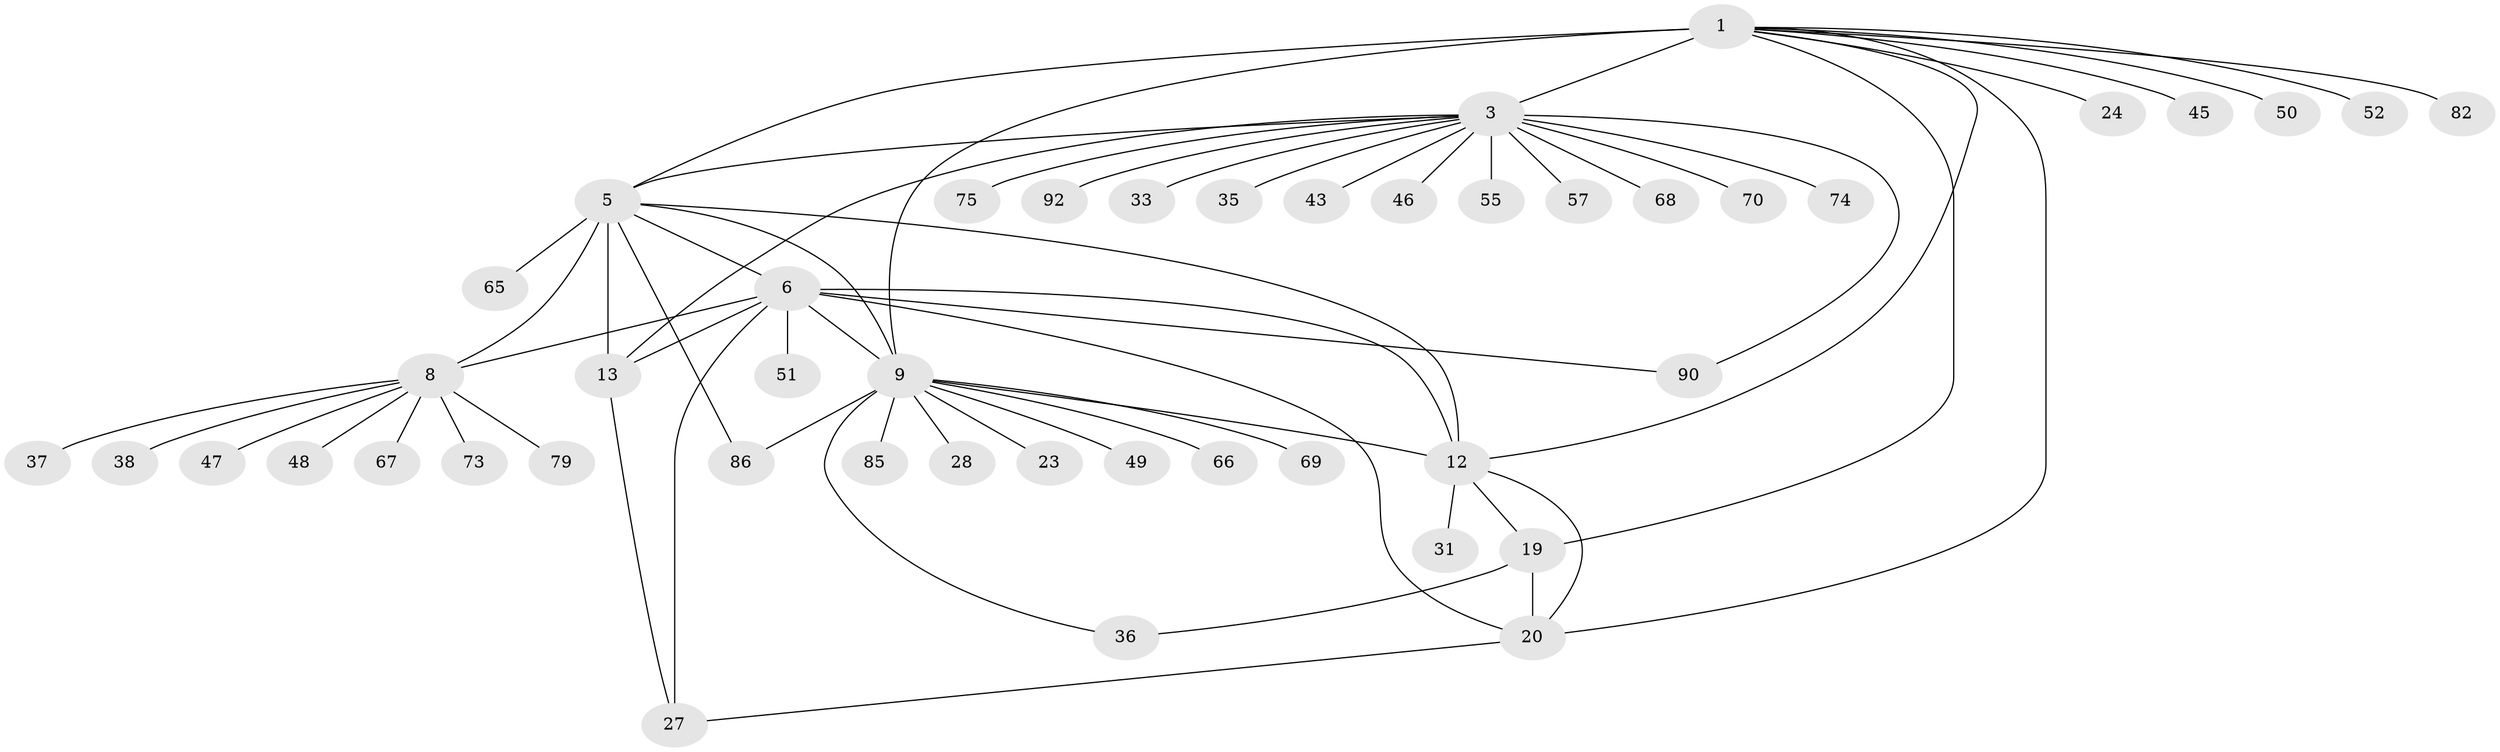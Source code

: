 // original degree distribution, {10: 0.03260869565217391, 9: 0.010869565217391304, 3: 0.010869565217391304, 4: 0.03260869565217391, 6: 0.03260869565217391, 7: 0.03260869565217391, 11: 0.010869565217391304, 15: 0.010869565217391304, 5: 0.043478260869565216, 8: 0.021739130434782608, 1: 0.5978260869565217, 2: 0.16304347826086957}
// Generated by graph-tools (version 1.1) at 2025/16/03/09/25 04:16:05]
// undirected, 46 vertices, 63 edges
graph export_dot {
graph [start="1"]
  node [color=gray90,style=filled];
  1 [super="+17+44+2+41"];
  3 [super="+4+14"];
  5 [super="+7+16"];
  6 [super="+10"];
  8 [super="+32"];
  9 [super="+22"];
  12 [super="+29+18+60"];
  13 [super="+15"];
  19 [super="+25+56+21"];
  20 [super="+39+26+76+54"];
  23;
  24;
  27 [super="+83+63"];
  28;
  31;
  33;
  35;
  36;
  37;
  38;
  43;
  45;
  46;
  47;
  48;
  49;
  50;
  51;
  52;
  55 [super="+88"];
  57;
  65 [super="+71"];
  66 [super="+80"];
  67;
  68;
  69;
  70;
  73;
  74;
  75;
  79;
  82;
  85;
  86;
  90;
  92;
  1 -- 3 [weight=4];
  1 -- 50;
  1 -- 52;
  1 -- 82;
  1 -- 5;
  1 -- 19;
  1 -- 20;
  1 -- 45;
  1 -- 12;
  1 -- 24;
  1 -- 9 [weight=3];
  3 -- 33;
  3 -- 55;
  3 -- 68;
  3 -- 70;
  3 -- 90;
  3 -- 92;
  3 -- 35;
  3 -- 5;
  3 -- 74;
  3 -- 43;
  3 -- 75;
  3 -- 13 [weight=2];
  3 -- 46;
  3 -- 57;
  5 -- 6 [weight=2];
  5 -- 8 [weight=2];
  5 -- 65;
  5 -- 86;
  5 -- 13 [weight=2];
  5 -- 9;
  5 -- 12;
  6 -- 8;
  6 -- 20;
  6 -- 51;
  6 -- 9 [weight=2];
  6 -- 90;
  6 -- 27;
  6 -- 12 [weight=2];
  6 -- 13;
  8 -- 37;
  8 -- 38;
  8 -- 47;
  8 -- 48;
  8 -- 67;
  8 -- 73;
  8 -- 79;
  9 -- 12;
  9 -- 23;
  9 -- 28;
  9 -- 36;
  9 -- 49;
  9 -- 66;
  9 -- 69;
  9 -- 85;
  9 -- 86;
  12 -- 31;
  12 -- 19;
  12 -- 20;
  13 -- 27;
  19 -- 20;
  19 -- 36;
  20 -- 27;
}
